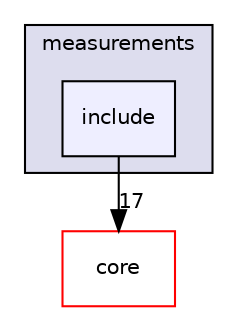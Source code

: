 digraph "genfit/measurements/include" {
  compound=true
  node [ fontsize="10", fontname="Helvetica"];
  edge [ labelfontsize="10", labelfontname="Helvetica"];
  subgraph clusterdir_9268fb76a242d6fab4cb1d575f1746b1 {
    graph [ bgcolor="#ddddee", pencolor="black", label="measurements" fontname="Helvetica", fontsize="10", URL="dir_9268fb76a242d6fab4cb1d575f1746b1.html"]
  dir_ec0f67dc64b0ce8bde310dd568d1a1a7 [shape=box, label="include", style="filled", fillcolor="#eeeeff", pencolor="black", URL="dir_ec0f67dc64b0ce8bde310dd568d1a1a7.html"];
  }
  dir_7a40b7556c10f243ca9453eab1d74876 [shape=box label="core" fillcolor="white" style="filled" color="red" URL="dir_7a40b7556c10f243ca9453eab1d74876.html"];
  dir_ec0f67dc64b0ce8bde310dd568d1a1a7->dir_7a40b7556c10f243ca9453eab1d74876 [headlabel="17", labeldistance=1.5 headhref="dir_000055_000029.html"];
}
